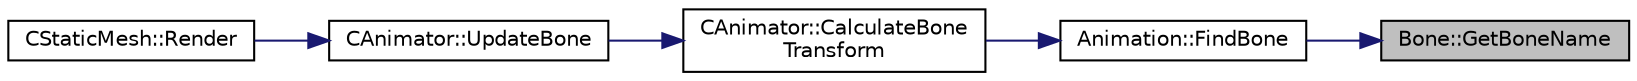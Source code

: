 digraph "Bone::GetBoneName"
{
 // LATEX_PDF_SIZE
  edge [fontname="Helvetica",fontsize="10",labelfontname="Helvetica",labelfontsize="10"];
  node [fontname="Helvetica",fontsize="10",shape=record];
  rankdir="RL";
  Node3 [label="Bone::GetBoneName",height=0.2,width=0.4,color="black", fillcolor="grey75", style="filled", fontcolor="black",tooltip="Returns the name of the bone."];
  Node3 -> Node4 [dir="back",color="midnightblue",fontsize="10",style="solid",fontname="Helvetica"];
  Node4 [label="Animation::FindBone",height=0.2,width=0.4,color="black", fillcolor="white", style="filled",URL="$class_animation.html#a6fd9b7cd9f89be8c7ab76cbb0b8836de",tooltip="Find a bone using the id from the aninmation data that needs to move at a particular time."];
  Node4 -> Node5 [dir="back",color="midnightblue",fontsize="10",style="solid",fontname="Helvetica"];
  Node5 [label="CAnimator::CalculateBone\lTransform",height=0.2,width=0.4,color="black", fillcolor="white", style="filled",URL="$class_c_animator.html#ad803491d7d66ee1b5dd0ead63200721b",tooltip="Calculate the transforms of the bones based upon the bone transformations applied in the animation cl..."];
  Node5 -> Node6 [dir="back",color="midnightblue",fontsize="10",style="solid",fontname="Helvetica"];
  Node6 [label="CAnimator::UpdateBone",height=0.2,width=0.4,color="black", fillcolor="white", style="filled",URL="$class_c_animator.html#a3a822aa796022fe558d070d3b76a0184",tooltip="Update every bone in the animation with its new movements, and then update how that bone is drawn in ..."];
  Node6 -> Node7 [dir="back",color="midnightblue",fontsize="10",style="solid",fontname="Helvetica"];
  Node7 [label="CStaticMesh::Render",height=0.2,width=0.4,color="black", fillcolor="white", style="filled",URL="$class_c_static_mesh.html#a811c339becc8cff2323cfb0af8bf558c",tooltip="displays the mesh's model on the screen"];
}
